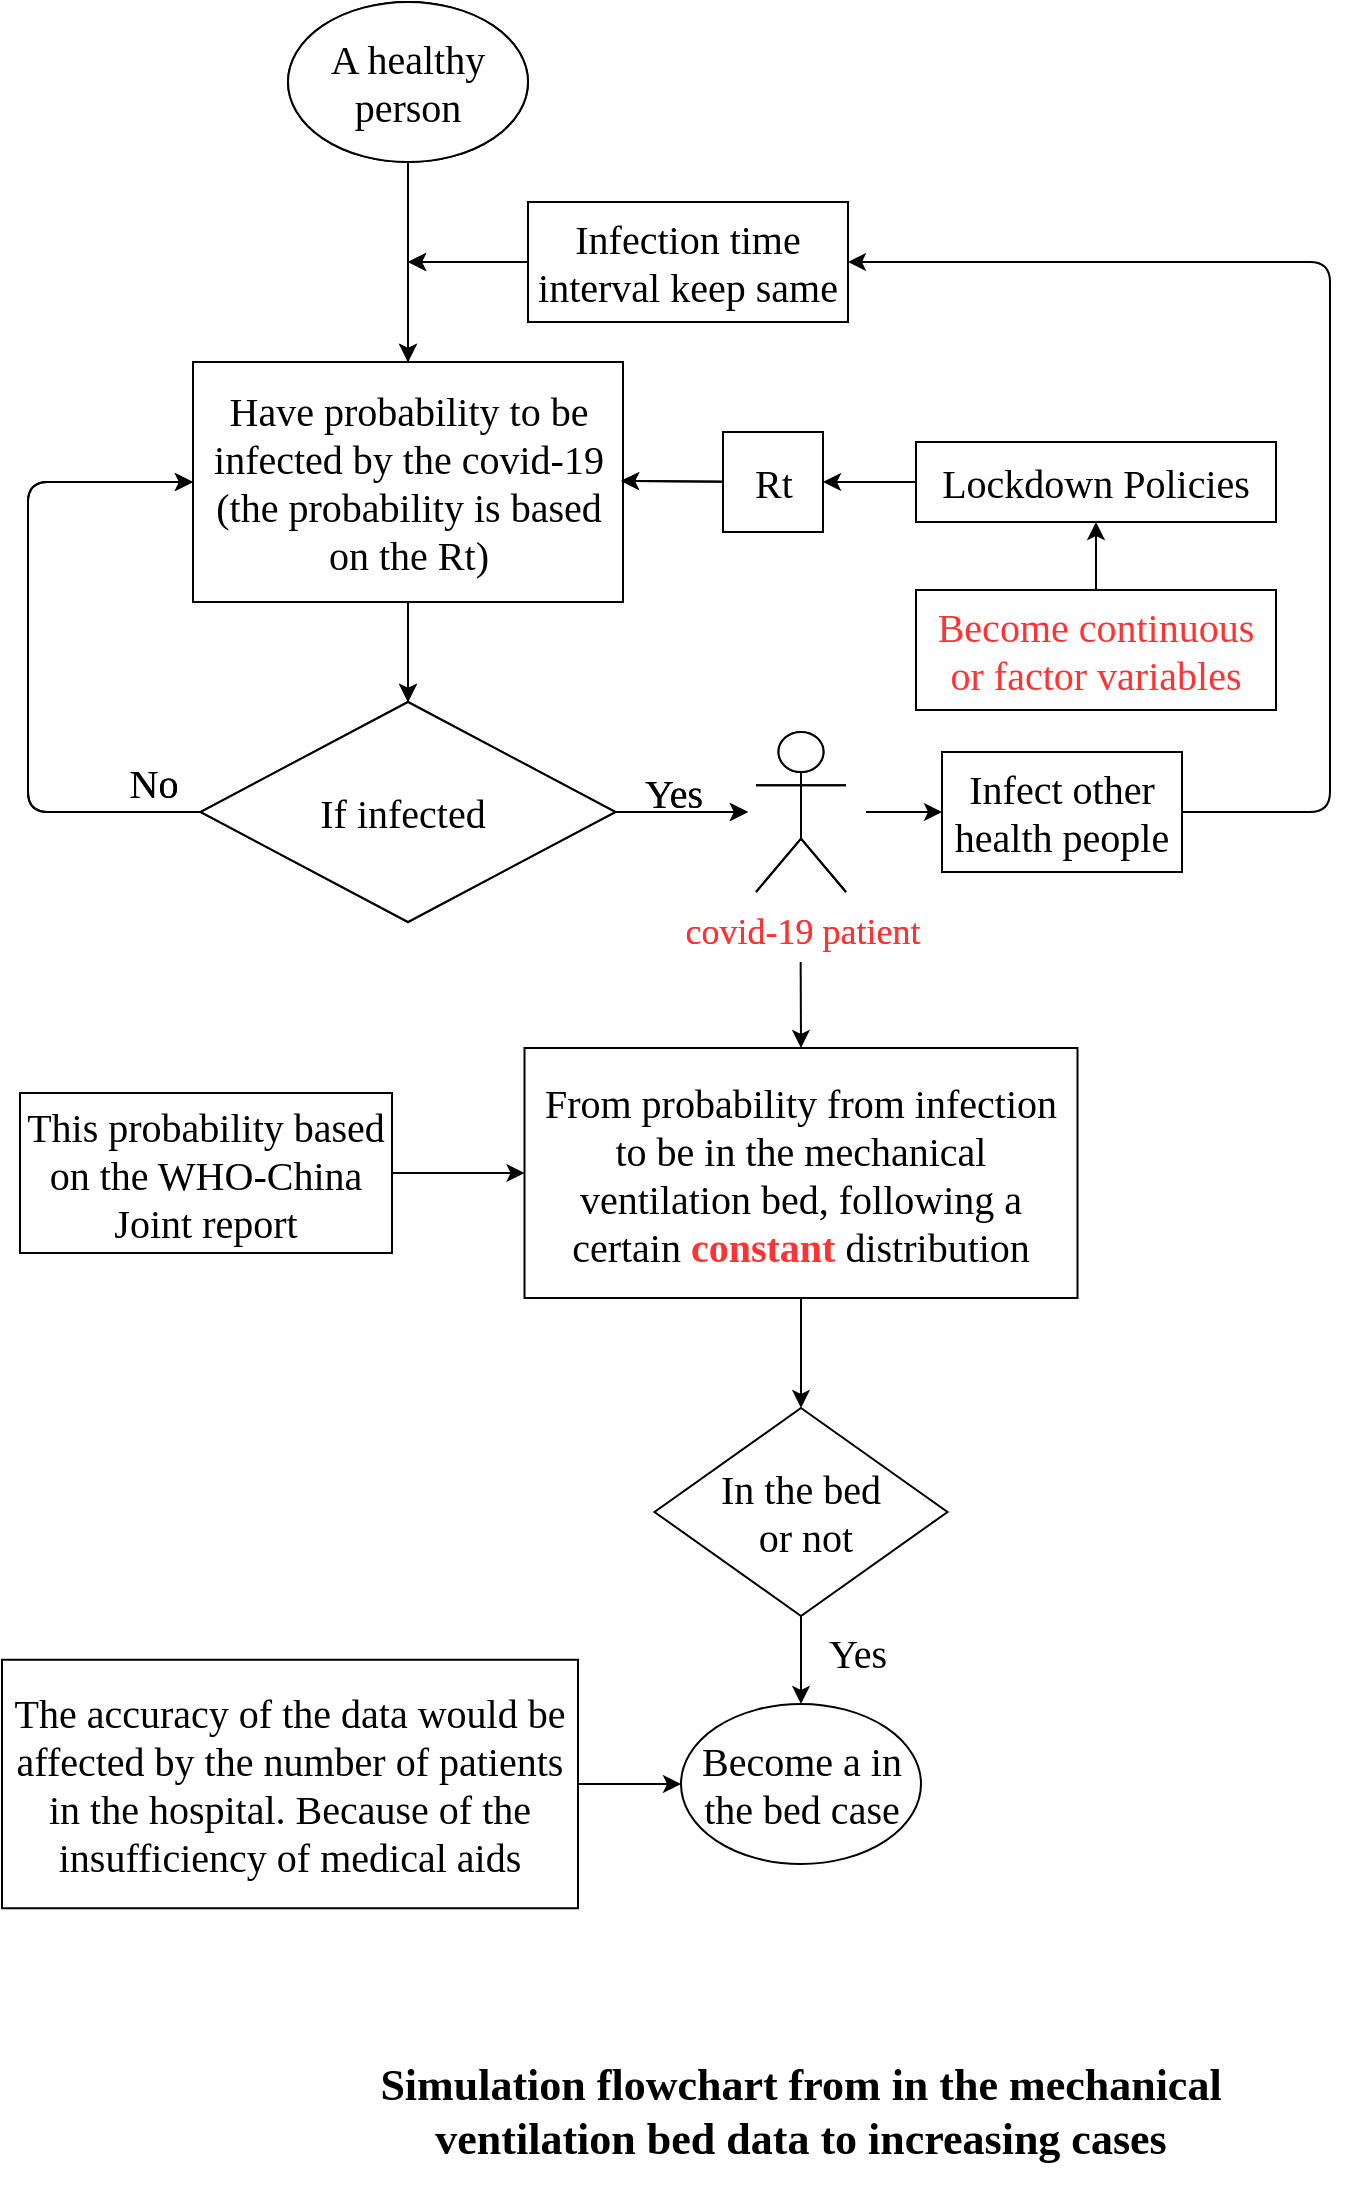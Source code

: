 <mxfile version="14.6.13" type="device"><diagram id="WK8WkHs2itecB8h_WmEK" name="Page-1"><mxGraphModel dx="1106" dy="997" grid="0" gridSize="10" guides="1" tooltips="1" connect="1" arrows="1" fold="1" page="1" pageScale="1" pageWidth="827" pageHeight="1169" math="0" shadow="0"><root><mxCell id="0"/><mxCell id="1" parent="0"/><mxCell id="1nM68o8UL4pwSs0PwC-a-1" value="&lt;font style=&quot;font-size: 20px&quot;&gt;A healthy person&lt;/font&gt;" style="ellipse;whiteSpace=wrap;html=1;fontFamily=Times New Roman;" parent="1" vertex="1"><mxGeometry x="180" y="30" width="120" height="80" as="geometry"/></mxCell><mxCell id="1nM68o8UL4pwSs0PwC-a-2" value="" style="endArrow=classic;html=1;fontFamily=Times New Roman;exitX=0.5;exitY=1;exitDx=0;exitDy=0;" parent="1" source="1nM68o8UL4pwSs0PwC-a-1" edge="1"><mxGeometry width="50" height="50" relative="1" as="geometry"><mxPoint x="215" y="200" as="sourcePoint"/><mxPoint x="240" y="210" as="targetPoint"/></mxGeometry></mxCell><mxCell id="1nM68o8UL4pwSs0PwC-a-4" value="Have probability to be infected by the covid-19&lt;br style=&quot;font-size: 20px&quot;&gt;(the probability is based on the Rt)" style="rounded=0;whiteSpace=wrap;html=1;fontFamily=Times New Roman;fontSize=20;" parent="1" vertex="1"><mxGeometry x="132.5" y="210" width="215" height="120" as="geometry"/></mxCell><mxCell id="1nM68o8UL4pwSs0PwC-a-5" value="" style="endArrow=classic;html=1;fontFamily=Times New Roman;fontSize=20;" parent="1" edge="1"><mxGeometry width="50" height="50" relative="1" as="geometry"><mxPoint x="420" y="270" as="sourcePoint"/><mxPoint x="346.5" y="269.5" as="targetPoint"/></mxGeometry></mxCell><mxCell id="1nM68o8UL4pwSs0PwC-a-14" value="&lt;font color=&quot;#000000&quot;&gt;If infected&lt;/font&gt;&amp;nbsp;" style="rhombus;whiteSpace=wrap;html=1;fontFamily=Times New Roman;fontSize=20;fontColor=#FF3333;" parent="1" vertex="1"><mxGeometry x="136.25" y="380" width="207.5" height="110" as="geometry"/></mxCell><mxCell id="1nM68o8UL4pwSs0PwC-a-15" value="" style="endArrow=classic;html=1;fontFamily=Times New Roman;fontSize=20;fontColor=#FF3333;exitX=0.5;exitY=1;exitDx=0;exitDy=0;entryX=0.5;entryY=0;entryDx=0;entryDy=0;" parent="1" source="1nM68o8UL4pwSs0PwC-a-4" target="1nM68o8UL4pwSs0PwC-a-14" edge="1"><mxGeometry width="50" height="50" relative="1" as="geometry"><mxPoint x="390" y="370" as="sourcePoint"/><mxPoint x="440" y="320" as="targetPoint"/></mxGeometry></mxCell><mxCell id="1nM68o8UL4pwSs0PwC-a-16" value="" style="endArrow=none;html=1;fontFamily=Times New Roman;fontSize=20;fontColor=#FF3333;entryX=0;entryY=0.5;entryDx=0;entryDy=0;exitX=0;exitY=0.5;exitDx=0;exitDy=0;" parent="1" source="1nM68o8UL4pwSs0PwC-a-4" target="1nM68o8UL4pwSs0PwC-a-14" edge="1"><mxGeometry width="50" height="50" relative="1" as="geometry"><mxPoint x="80" y="250" as="sourcePoint"/><mxPoint x="80" y="420" as="targetPoint"/><Array as="points"><mxPoint x="50" y="270"/><mxPoint x="50" y="435"/></Array></mxGeometry></mxCell><mxCell id="1nM68o8UL4pwSs0PwC-a-18" value="" style="endArrow=classic;html=1;fontFamily=Times New Roman;fontSize=20;fontColor=#FF3333;" parent="1" edge="1"><mxGeometry width="50" height="50" relative="1" as="geometry"><mxPoint x="70" y="270" as="sourcePoint"/><mxPoint x="132.5" y="270" as="targetPoint"/></mxGeometry></mxCell><mxCell id="1nM68o8UL4pwSs0PwC-a-19" value="&lt;font color=&quot;#000000&quot;&gt;No&lt;/font&gt;" style="text;html=1;strokeColor=none;fillColor=none;align=center;verticalAlign=middle;whiteSpace=wrap;rounded=0;fontFamily=Times New Roman;fontSize=20;fontColor=#FF3333;" parent="1" vertex="1"><mxGeometry x="92.5" y="410" width="40" height="20" as="geometry"/></mxCell><mxCell id="1nM68o8UL4pwSs0PwC-a-21" value="" style="endArrow=classic;html=1;fontFamily=Times New Roman;fontSize=20;fontColor=#FF3333;exitX=1;exitY=0.5;exitDx=0;exitDy=0;" parent="1" source="1nM68o8UL4pwSs0PwC-a-14" edge="1"><mxGeometry width="50" height="50" relative="1" as="geometry"><mxPoint x="390" y="490" as="sourcePoint"/><mxPoint x="410" y="435" as="targetPoint"/></mxGeometry></mxCell><mxCell id="1nM68o8UL4pwSs0PwC-a-22" value="&lt;font color=&quot;#000000&quot;&gt;Yes&lt;/font&gt;" style="text;html=1;strokeColor=none;fillColor=none;align=center;verticalAlign=middle;whiteSpace=wrap;rounded=0;fontFamily=Times New Roman;fontSize=20;fontColor=#FF3333;" parent="1" vertex="1"><mxGeometry x="347.5" y="410" width="50" height="30" as="geometry"/></mxCell><mxCell id="1nM68o8UL4pwSs0PwC-a-23" value="&lt;font style=&quot;font-size: 18px&quot;&gt;covid-19 patient&lt;/font&gt;" style="shape=umlActor;verticalLabelPosition=bottom;verticalAlign=top;html=1;outlineConnect=0;fontFamily=Times New Roman;fontSize=20;fontColor=#FF3333;" parent="1" vertex="1"><mxGeometry x="414" y="395" width="45" height="80" as="geometry"/></mxCell><mxCell id="1nM68o8UL4pwSs0PwC-a-25" value="&lt;font color=&quot;#000000&quot;&gt;Infect other health people&lt;/font&gt;" style="rounded=0;whiteSpace=wrap;html=1;fontFamily=Times New Roman;fontSize=20;fontColor=#FF3333;" parent="1" vertex="1"><mxGeometry x="507" y="405" width="120" height="60" as="geometry"/></mxCell><mxCell id="1nM68o8UL4pwSs0PwC-a-28" value="" style="endArrow=classic;html=1;fontFamily=Times New Roman;fontSize=20;fontColor=#FF3333;exitX=0;exitY=0.5;exitDx=0;exitDy=0;" parent="1" source="1nM68o8UL4pwSs0PwC-a-29" edge="1"><mxGeometry width="50" height="50" relative="1" as="geometry"><mxPoint x="300" y="170" as="sourcePoint"/><mxPoint x="240" y="160" as="targetPoint"/></mxGeometry></mxCell><mxCell id="1nM68o8UL4pwSs0PwC-a-29" value="&lt;font color=&quot;#000000&quot;&gt;Infection time interval keep same&lt;/font&gt;" style="rounded=0;whiteSpace=wrap;html=1;fontFamily=Times New Roman;fontSize=20;fontColor=#FF3333;" parent="1" vertex="1"><mxGeometry x="300" y="130" width="160" height="60" as="geometry"/></mxCell><mxCell id="1nM68o8UL4pwSs0PwC-a-53" value="" style="endArrow=classic;html=1;fontFamily=Times New Roman;fontSize=20;fontColor=#FF3333;entryX=0.5;entryY=1;entryDx=0;entryDy=0;exitX=0.5;exitY=0;exitDx=0;exitDy=0;" parent="1" source="1nM68o8UL4pwSs0PwC-a-101" target="1nM68o8UL4pwSs0PwC-a-68" edge="1"><mxGeometry width="50" height="50" relative="1" as="geometry"><mxPoint x="610" y="140" as="sourcePoint"/><mxPoint x="610" y="180" as="targetPoint"/></mxGeometry></mxCell><mxCell id="1nM68o8UL4pwSs0PwC-a-62" value="&lt;font style=&quot;font-size: 20px&quot;&gt;A healthy person&lt;/font&gt;" style="ellipse;whiteSpace=wrap;html=1;fontFamily=Times New Roman;" parent="1" vertex="1"><mxGeometry x="180" y="30" width="120" height="80" as="geometry"/></mxCell><mxCell id="1nM68o8UL4pwSs0PwC-a-63" value="" style="endArrow=classic;html=1;fontFamily=Times New Roman;exitX=0.5;exitY=1;exitDx=0;exitDy=0;" parent="1" source="1nM68o8UL4pwSs0PwC-a-62" edge="1"><mxGeometry width="50" height="50" relative="1" as="geometry"><mxPoint x="215" y="200" as="sourcePoint"/><mxPoint x="240" y="210" as="targetPoint"/></mxGeometry></mxCell><mxCell id="1nM68o8UL4pwSs0PwC-a-64" value="Have probability to be infected by the covid-19&lt;br style=&quot;font-size: 20px&quot;&gt;(the probability is based on the Rt)" style="rounded=0;whiteSpace=wrap;html=1;fontFamily=Times New Roman;fontSize=20;" parent="1" vertex="1"><mxGeometry x="132.5" y="210" width="215" height="120" as="geometry"/></mxCell><mxCell id="1nM68o8UL4pwSs0PwC-a-65" value="" style="endArrow=classic;html=1;fontFamily=Times New Roman;fontSize=20;" parent="1" edge="1"><mxGeometry width="50" height="50" relative="1" as="geometry"><mxPoint x="420" y="270" as="sourcePoint"/><mxPoint x="346.5" y="269.5" as="targetPoint"/></mxGeometry></mxCell><mxCell id="1nM68o8UL4pwSs0PwC-a-66" value="Rt" style="rounded=0;whiteSpace=wrap;html=1;fontFamily=Times New Roman;fontSize=20;" parent="1" vertex="1"><mxGeometry x="397.5" y="245" width="50" height="50" as="geometry"/></mxCell><mxCell id="1nM68o8UL4pwSs0PwC-a-67" value="" style="endArrow=classic;html=1;fontFamily=Times New Roman;fontSize=20;exitX=0;exitY=0.5;exitDx=0;exitDy=0;entryX=1;entryY=0.5;entryDx=0;entryDy=0;" parent="1" source="1nM68o8UL4pwSs0PwC-a-68" target="1nM68o8UL4pwSs0PwC-a-66" edge="1"><mxGeometry width="50" height="50" relative="1" as="geometry"><mxPoint x="520" y="270" as="sourcePoint"/><mxPoint x="470" y="270" as="targetPoint"/></mxGeometry></mxCell><mxCell id="1nM68o8UL4pwSs0PwC-a-68" value="Lockdown Policies" style="rounded=0;whiteSpace=wrap;html=1;fontFamily=Times New Roman;fontSize=20;" parent="1" vertex="1"><mxGeometry x="494" y="250" width="180" height="40" as="geometry"/></mxCell><mxCell id="1nM68o8UL4pwSs0PwC-a-73" value="&lt;font color=&quot;#000000&quot;&gt;If infected&lt;/font&gt;&amp;nbsp;" style="rhombus;whiteSpace=wrap;html=1;fontFamily=Times New Roman;fontSize=20;fontColor=#FF3333;" parent="1" vertex="1"><mxGeometry x="136.25" y="380" width="207.5" height="110" as="geometry"/></mxCell><mxCell id="1nM68o8UL4pwSs0PwC-a-74" value="" style="endArrow=classic;html=1;fontFamily=Times New Roman;fontSize=20;fontColor=#FF3333;exitX=0.5;exitY=1;exitDx=0;exitDy=0;entryX=0.5;entryY=0;entryDx=0;entryDy=0;" parent="1" source="1nM68o8UL4pwSs0PwC-a-64" target="1nM68o8UL4pwSs0PwC-a-73" edge="1"><mxGeometry width="50" height="50" relative="1" as="geometry"><mxPoint x="390" y="370" as="sourcePoint"/><mxPoint x="440" y="320" as="targetPoint"/></mxGeometry></mxCell><mxCell id="1nM68o8UL4pwSs0PwC-a-75" value="" style="endArrow=none;html=1;fontFamily=Times New Roman;fontSize=20;fontColor=#FF3333;entryX=0;entryY=0.5;entryDx=0;entryDy=0;exitX=0;exitY=0.5;exitDx=0;exitDy=0;" parent="1" source="1nM68o8UL4pwSs0PwC-a-64" target="1nM68o8UL4pwSs0PwC-a-73" edge="1"><mxGeometry width="50" height="50" relative="1" as="geometry"><mxPoint x="80" y="250" as="sourcePoint"/><mxPoint x="80" y="420" as="targetPoint"/><Array as="points"><mxPoint x="50" y="270"/><mxPoint x="50" y="435"/></Array></mxGeometry></mxCell><mxCell id="1nM68o8UL4pwSs0PwC-a-76" value="" style="endArrow=classic;html=1;fontFamily=Times New Roman;fontSize=20;fontColor=#FF3333;" parent="1" edge="1"><mxGeometry width="50" height="50" relative="1" as="geometry"><mxPoint x="70" y="270" as="sourcePoint"/><mxPoint x="132.5" y="270" as="targetPoint"/></mxGeometry></mxCell><mxCell id="1nM68o8UL4pwSs0PwC-a-77" value="&lt;font color=&quot;#000000&quot;&gt;No&lt;/font&gt;" style="text;html=1;strokeColor=none;fillColor=none;align=center;verticalAlign=middle;whiteSpace=wrap;rounded=0;fontFamily=Times New Roman;fontSize=20;fontColor=#FF3333;" parent="1" vertex="1"><mxGeometry x="92.5" y="410" width="40" height="20" as="geometry"/></mxCell><mxCell id="1nM68o8UL4pwSs0PwC-a-78" value="" style="endArrow=classic;html=1;fontFamily=Times New Roman;fontSize=20;fontColor=#FF3333;exitX=1;exitY=0.5;exitDx=0;exitDy=0;" parent="1" source="1nM68o8UL4pwSs0PwC-a-73" edge="1"><mxGeometry width="50" height="50" relative="1" as="geometry"><mxPoint x="390" y="490" as="sourcePoint"/><mxPoint x="410" y="435" as="targetPoint"/></mxGeometry></mxCell><mxCell id="1nM68o8UL4pwSs0PwC-a-79" value="&lt;font color=&quot;#000000&quot;&gt;Yes&lt;/font&gt;" style="text;html=1;strokeColor=none;fillColor=none;align=center;verticalAlign=middle;whiteSpace=wrap;rounded=0;fontFamily=Times New Roman;fontSize=20;fontColor=#FF3333;" parent="1" vertex="1"><mxGeometry x="347.5" y="410" width="50" height="30" as="geometry"/></mxCell><mxCell id="1nM68o8UL4pwSs0PwC-a-80" value="&lt;font style=&quot;font-size: 18px&quot;&gt;covid-19 patient&lt;/font&gt;" style="shape=umlActor;verticalLabelPosition=bottom;verticalAlign=top;html=1;outlineConnect=0;fontFamily=Times New Roman;fontSize=20;fontColor=#FF3333;" parent="1" vertex="1"><mxGeometry x="414" y="395" width="45" height="80" as="geometry"/></mxCell><mxCell id="1nM68o8UL4pwSs0PwC-a-81" value="" style="endArrow=classic;html=1;fontFamily=Times New Roman;fontSize=20;fontColor=#FF3333;entryX=0;entryY=0.5;entryDx=0;entryDy=0;" parent="1" target="1nM68o8UL4pwSs0PwC-a-25" edge="1"><mxGeometry width="50" height="50" relative="1" as="geometry"><mxPoint x="469" y="435" as="sourcePoint"/><mxPoint x="560" y="434.5" as="targetPoint"/></mxGeometry></mxCell><mxCell id="1nM68o8UL4pwSs0PwC-a-84" value="" style="endArrow=classic;html=1;fontFamily=Times New Roman;fontSize=20;fontColor=#FF3333;exitX=0;exitY=0.5;exitDx=0;exitDy=0;" parent="1" source="1nM68o8UL4pwSs0PwC-a-85" edge="1"><mxGeometry width="50" height="50" relative="1" as="geometry"><mxPoint x="300" y="170" as="sourcePoint"/><mxPoint x="240" y="160" as="targetPoint"/></mxGeometry></mxCell><mxCell id="1nM68o8UL4pwSs0PwC-a-85" value="&lt;font color=&quot;#000000&quot;&gt;Infection time interval keep same&lt;/font&gt;" style="rounded=0;whiteSpace=wrap;html=1;fontFamily=Times New Roman;fontSize=20;fontColor=#FF3333;" parent="1" vertex="1"><mxGeometry x="300" y="130" width="160" height="60" as="geometry"/></mxCell><mxCell id="1nM68o8UL4pwSs0PwC-a-87" value="" style="endArrow=classic;html=1;fontFamily=Times New Roman;fontSize=20;fontColor=#FF3333;entryX=0.5;entryY=0;entryDx=0;entryDy=0;" parent="1" target="1nM68o8UL4pwSs0PwC-a-88" edge="1"><mxGeometry width="50" height="50" relative="1" as="geometry"><mxPoint x="436.33" y="510" as="sourcePoint"/><mxPoint x="436" y="560" as="targetPoint"/></mxGeometry></mxCell><mxCell id="1nM68o8UL4pwSs0PwC-a-88" value="&lt;font color=&quot;#000000&quot;&gt;From probability from infection to be in the mechanical ventilation bed, following a certain &lt;/font&gt;&lt;b&gt;constant&lt;/b&gt;&lt;font color=&quot;#000000&quot;&gt;&amp;nbsp;distribution&lt;/font&gt;" style="rounded=0;whiteSpace=wrap;html=1;fontFamily=Times New Roman;fontSize=20;fontColor=#FF3333;" parent="1" vertex="1"><mxGeometry x="298.25" y="553" width="276.5" height="125" as="geometry"/></mxCell><mxCell id="1nM68o8UL4pwSs0PwC-a-89" value="" style="endArrow=classic;html=1;fontFamily=Times New Roman;fontSize=20;fontColor=#FF3333;exitX=0.5;exitY=1;exitDx=0;exitDy=0;entryX=0.5;entryY=0;entryDx=0;entryDy=0;" parent="1" source="1nM68o8UL4pwSs0PwC-a-88" target="1nM68o8UL4pwSs0PwC-a-90" edge="1"><mxGeometry width="50" height="50" relative="1" as="geometry"><mxPoint x="350" y="750" as="sourcePoint"/><mxPoint x="437" y="700" as="targetPoint"/></mxGeometry></mxCell><mxCell id="1nM68o8UL4pwSs0PwC-a-90" value="&lt;font color=&quot;#000000&quot;&gt;In the bed&lt;br&gt;&amp;nbsp;or not&lt;/font&gt;" style="rhombus;whiteSpace=wrap;html=1;fontFamily=Times New Roman;fontSize=20;fontColor=#FF3333;" parent="1" vertex="1"><mxGeometry x="363.25" y="733" width="146.5" height="104" as="geometry"/></mxCell><mxCell id="1nM68o8UL4pwSs0PwC-a-98" value="" style="endArrow=classic;html=1;fontFamily=Times New Roman;fontSize=20;fontColor=#FF3333;entryX=0.5;entryY=0;entryDx=0;entryDy=0;exitX=0.5;exitY=1;exitDx=0;exitDy=0;" parent="1" source="1nM68o8UL4pwSs0PwC-a-90" edge="1" target="1nM68o8UL4pwSs0PwC-a-102"><mxGeometry width="50" height="50" relative="1" as="geometry"><mxPoint x="451" y="814" as="sourcePoint"/><mxPoint x="437" y="830" as="targetPoint"/></mxGeometry></mxCell><mxCell id="1nM68o8UL4pwSs0PwC-a-99" value="&lt;font color=&quot;#000000&quot;&gt;Yes&lt;/font&gt;" style="text;html=1;strokeColor=none;fillColor=none;align=center;verticalAlign=middle;whiteSpace=wrap;rounded=0;fontFamily=Times New Roman;fontSize=20;fontColor=#FF3333;" parent="1" vertex="1"><mxGeometry x="445" y="845" width="40" height="20" as="geometry"/></mxCell><mxCell id="1nM68o8UL4pwSs0PwC-a-101" value="Become continuous or factor variables" style="rounded=0;whiteSpace=wrap;html=1;fontFamily=Times New Roman;fontSize=20;fontColor=#FF3333;" parent="1" vertex="1"><mxGeometry x="494" y="324" width="180" height="60" as="geometry"/></mxCell><mxCell id="1nM68o8UL4pwSs0PwC-a-102" value="&lt;font color=&quot;#000000&quot;&gt;Become a in the bed case&lt;/font&gt;" style="ellipse;whiteSpace=wrap;html=1;fontFamily=Times New Roman;fontSize=20;fontColor=#FF3333;" parent="1" vertex="1"><mxGeometry x="376.5" y="881" width="120" height="80" as="geometry"/></mxCell><mxCell id="gD8Du3LJJqqNr5ReIzcA-1" value="" style="endArrow=classic;html=1;exitX=1;exitY=0.5;exitDx=0;exitDy=0;entryX=1;entryY=0.5;entryDx=0;entryDy=0;" parent="1" source="1nM68o8UL4pwSs0PwC-a-25" target="1nM68o8UL4pwSs0PwC-a-85" edge="1"><mxGeometry width="50" height="50" relative="1" as="geometry"><mxPoint x="386" y="438" as="sourcePoint"/><mxPoint x="436" y="388" as="targetPoint"/><Array as="points"><mxPoint x="701" y="435"/><mxPoint x="701" y="160"/></Array></mxGeometry></mxCell><mxCell id="gD8Du3LJJqqNr5ReIzcA-3" value="&lt;font style=&quot;font-size: 22px&quot; face=&quot;Times New Roman&quot;&gt;&lt;b&gt;Simulation flowchart from in the mechanical ventilation bed data to increasing cases&lt;/b&gt;&lt;/font&gt;" style="text;html=1;strokeColor=none;fillColor=none;align=center;verticalAlign=middle;whiteSpace=wrap;rounded=0;" parent="1" vertex="1"><mxGeometry x="215" y="1045" width="443" height="79" as="geometry"/></mxCell><mxCell id="BW7Jo2hTIXCB82ZOJoCb-1" value="" style="endArrow=classic;html=1;entryX=0;entryY=0.5;entryDx=0;entryDy=0;exitX=1;exitY=0.5;exitDx=0;exitDy=0;" edge="1" parent="1" source="BW7Jo2hTIXCB82ZOJoCb-2" target="1nM68o8UL4pwSs0PwC-a-102"><mxGeometry width="50" height="50" relative="1" as="geometry"><mxPoint x="270" y="806" as="sourcePoint"/><mxPoint x="437" y="689" as="targetPoint"/></mxGeometry></mxCell><mxCell id="BW7Jo2hTIXCB82ZOJoCb-2" value="&lt;font style=&quot;font-size: 20px&quot; face=&quot;Times New Roman&quot;&gt;The accuracy of the data would be affected by the number of patients in the hospital. Because of the insufficiency of medical aids&lt;/font&gt;" style="rounded=0;whiteSpace=wrap;html=1;" vertex="1" parent="1"><mxGeometry x="37" y="858.88" width="288" height="124.25" as="geometry"/></mxCell><mxCell id="BW7Jo2hTIXCB82ZOJoCb-3" value="" style="endArrow=classic;html=1;entryX=0;entryY=0.5;entryDx=0;entryDy=0;exitX=1;exitY=0.5;exitDx=0;exitDy=0;" edge="1" parent="1" source="BW7Jo2hTIXCB82ZOJoCb-4" target="1nM68o8UL4pwSs0PwC-a-88"><mxGeometry width="50" height="50" relative="1" as="geometry"><mxPoint x="248" y="648" as="sourcePoint"/><mxPoint x="437" y="721" as="targetPoint"/></mxGeometry></mxCell><mxCell id="BW7Jo2hTIXCB82ZOJoCb-4" value="&lt;font style=&quot;font-size: 20px&quot; face=&quot;Times New Roman&quot;&gt;This probability based on the WHO-China Joint report&lt;/font&gt;" style="rounded=0;whiteSpace=wrap;html=1;" vertex="1" parent="1"><mxGeometry x="46" y="575.5" width="186" height="80" as="geometry"/></mxCell></root></mxGraphModel></diagram></mxfile>